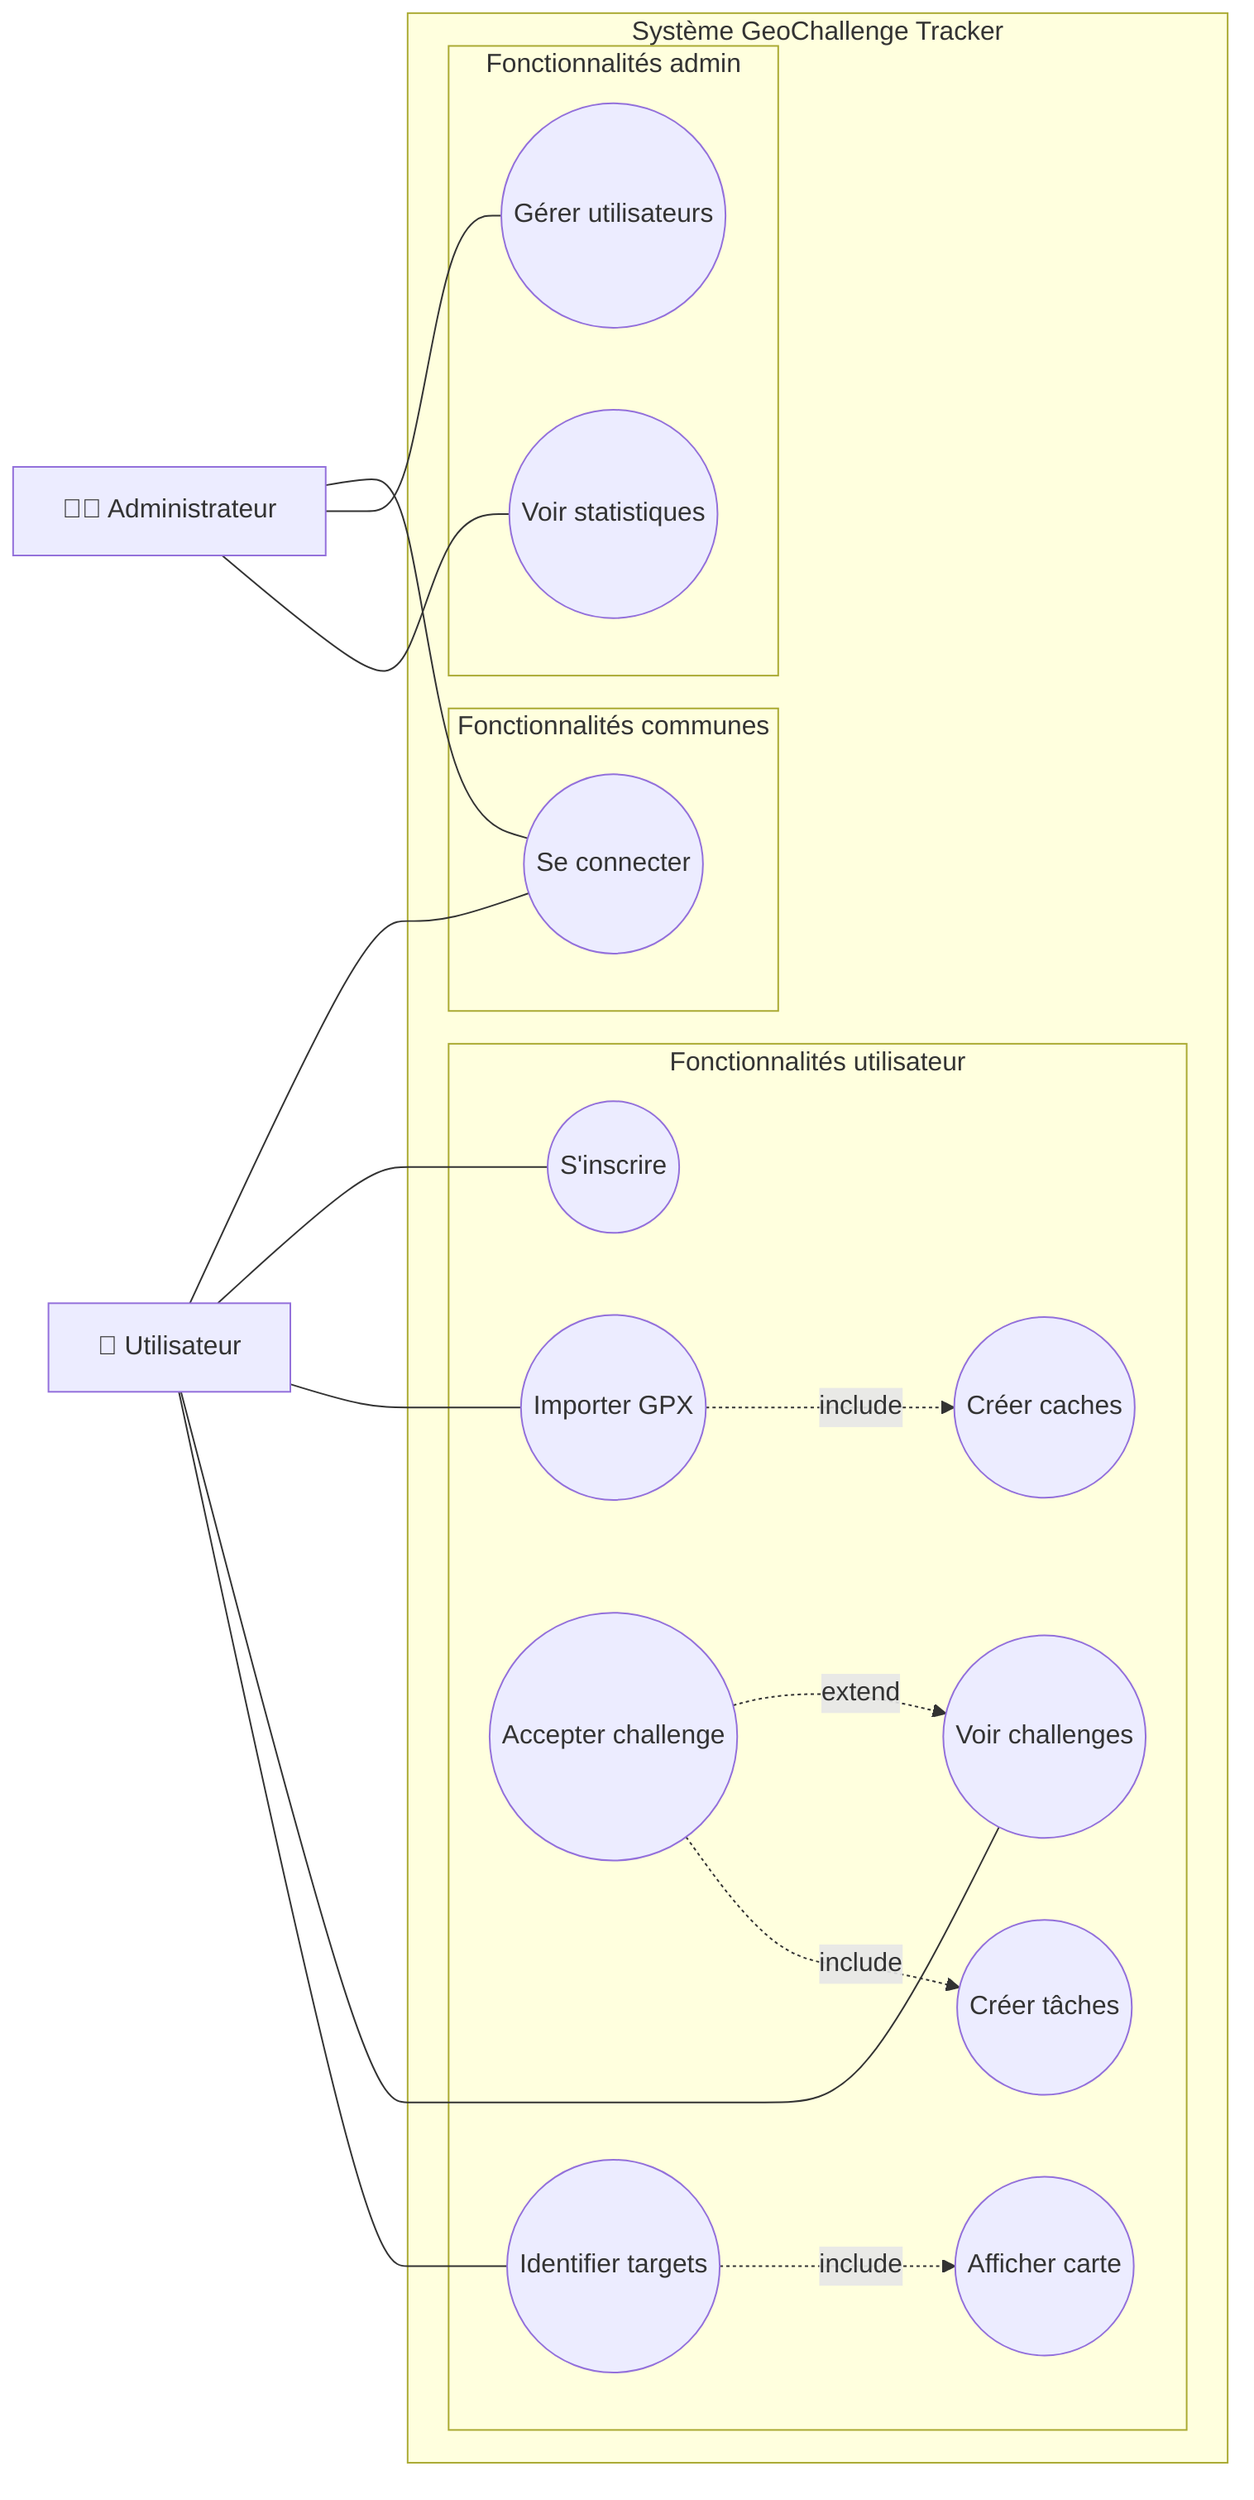 graph LR
    %% Acteurs à gauche
    User["👤 Utilisateur"]
    Admin["👨‍💼 Administrateur"]
    
    %% Système principal
    subgraph System["Système GeoChallenge Tracker"]
        
        %% Fonctionnalités communes
        subgraph Common["Fonctionnalités communes"]
            UC1((Se connecter))
        end
        
        %% Fonctionnalités utilisateur
        subgraph UserFunc["Fonctionnalités utilisateur"]
            UC2((S'inscrire))
            UC3((Importer GPX))
            UC4((Créer caches))
            UC6((Voir challenges))
            UC7((Accepter challenge))
            UC8((Créer tâches))
            UC11((Identifier targets))
            UC12((Afficher carte))
        end
        
        %% Fonctionnalités admin
        subgraph AdminFunc["Fonctionnalités admin"]
            UC14((Gérer utilisateurs))
            UC15((Voir statistiques))
        end
    end
    
    %% Relations Utilisateur
    User --- UC1
    User --- UC2
    User --- UC3
    User --- UC6
    User --- UC11
    
    %% Relations Admin
    Admin --- UC1
    Admin --- UC14
    Admin --- UC15

    %% Dépendances
    UC3 -.->|include| UC4
    UC7 -.->|extend| UC6
    UC7 -.->|include| UC8
    UC11 -.->|include| UC12
    
    %% Relations entre cas d'usage